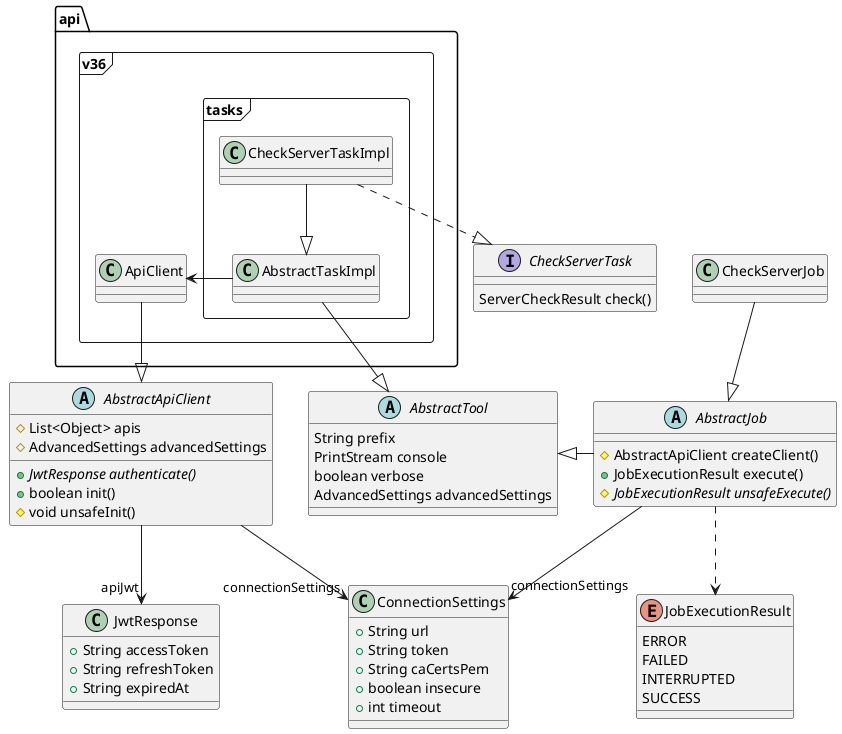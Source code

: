@startuml
class ConnectionSettings {
    +String url
    +String token
    +String caCertsPem
    +boolean insecure
    +int timeout
}

class JwtResponse {
    +String accessToken
    +String refreshToken
    +String expiredAt
}

abstract class AbstractTool {
    String prefix
    PrintStream console
    boolean verbose
    AdvancedSettings advancedSettings
}

enum JobExecutionResult {
    ERROR
    FAILED
    INTERRUPTED
    SUCCESS
}

abstract class AbstractJob {
    # AbstractApiClient createClient()
    + JobExecutionResult execute()
    # {abstract} JobExecutionResult unsafeExecute()
}

AbstractJob -left-|> AbstractTool

class CheckServerJob {
}

CheckServerJob --|> AbstractJob

abstract class AbstractApiClient {
    # List<Object> apis
    # AdvancedSettings advancedSettings
    + {abstract} JwtResponse authenticate()
    + boolean init()
    # void unsafeInit()
}

AbstractApiClient -right[hidden]-|> AbstractTool

interface CheckServerTask {
    ServerCheckResult check()
}


package api.v36 <<Frame>> {
    class ApiClient

    package tasks <<Frame>> {
        class CheckServerTaskImpl
        CheckServerTaskImpl --|> AbstractTaskImpl
        CheckServerTaskImpl ..|> CheckServerTask

        class AbstractTaskImpl
        AbstractTaskImpl --|> AbstractTool
    }
}
ApiClient --|> AbstractApiClient
AbstractTaskImpl -left-> ApiClient

AbstractApiClient --> "apiJwt" JwtResponse
AbstractJob .down.> JobExecutionResult

AbstractApiClient --> "connectionSettings" ConnectionSettings
AbstractJob --> "connectionSettings" ConnectionSettings

@enduml

